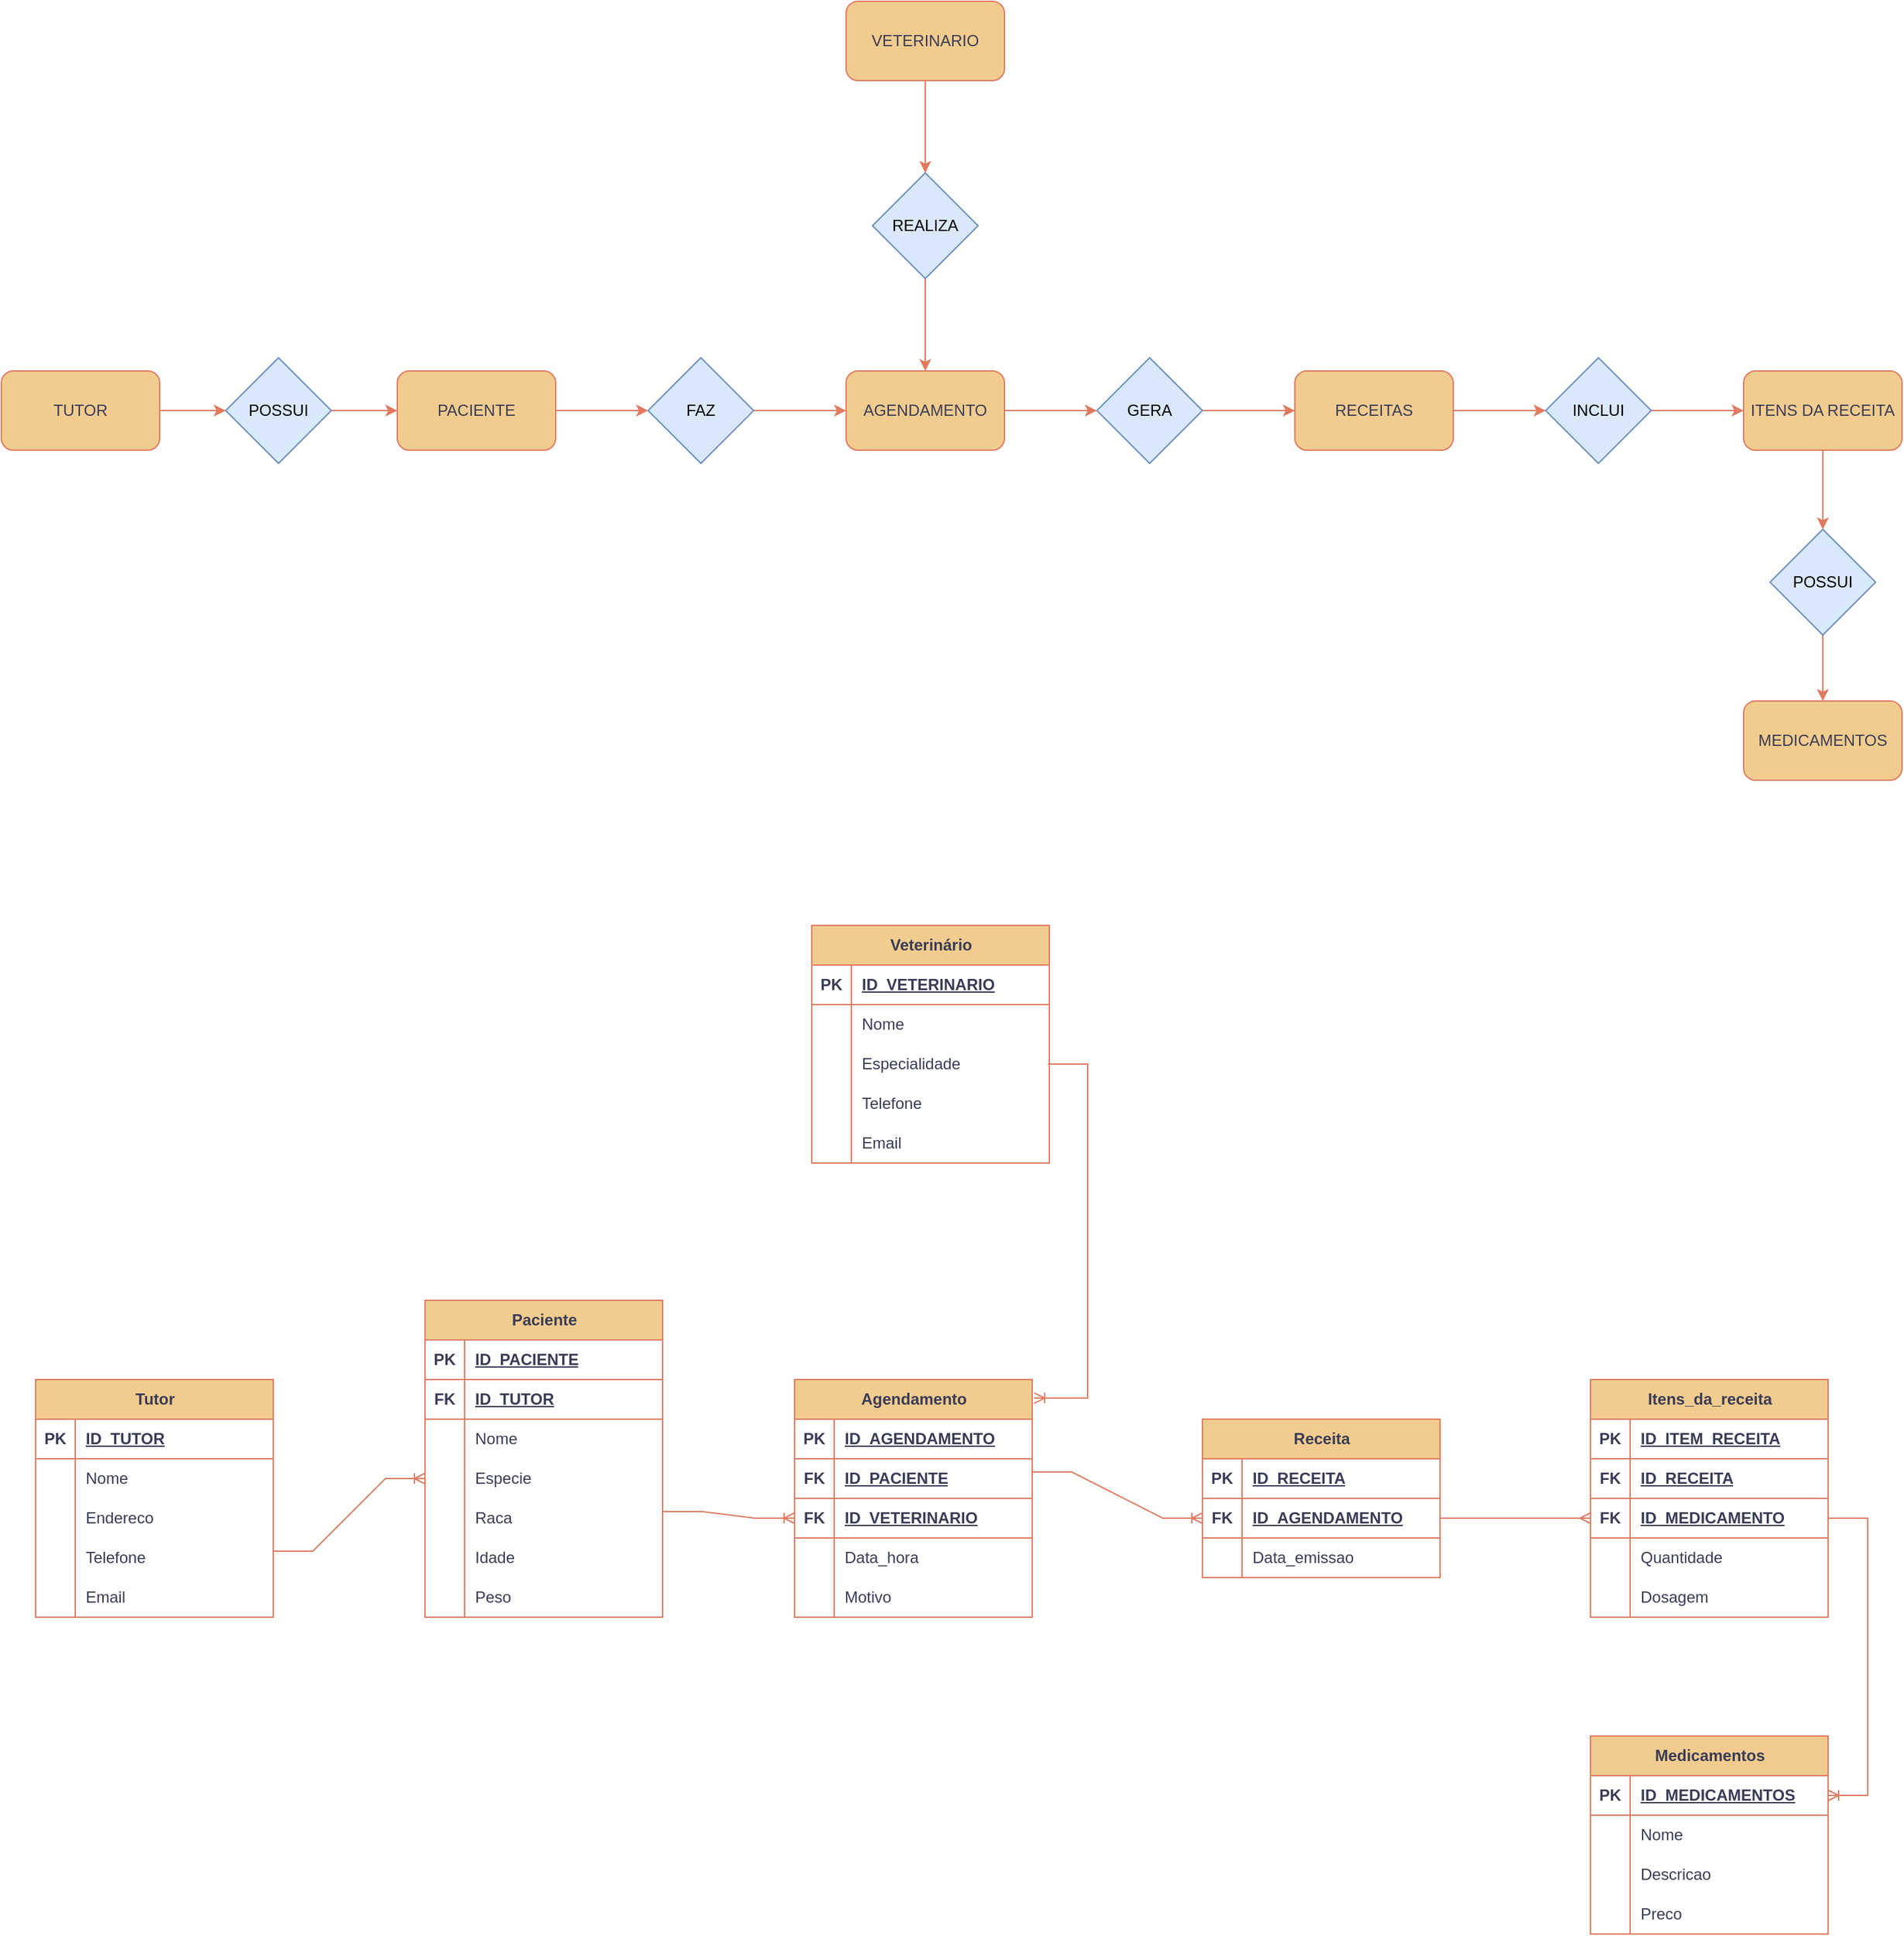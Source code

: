 <mxfile version="24.7.10">
  <diagram name="Página-1" id="kOj2aYnAn3MJNxALMvjb">
    <mxGraphModel dx="2068" dy="840" grid="1" gridSize="10" guides="1" tooltips="1" connect="1" arrows="1" fold="1" page="1" pageScale="1" pageWidth="1614" pageHeight="1613" math="0" shadow="0">
      <root>
        <mxCell id="0" />
        <mxCell id="1" parent="0" />
        <mxCell id="4D5QoEGjkqKqhnF-Knk0-1" value="Tutor" style="shape=table;startSize=30;container=1;collapsible=1;childLayout=tableLayout;fixedRows=1;rowLines=0;fontStyle=1;align=center;resizeLast=1;html=1;labelBackgroundColor=none;fillColor=#F2CC8F;strokeColor=#E07A5F;fontColor=#393C56;" vertex="1" parent="1">
          <mxGeometry x="113" y="1124" width="180" height="180" as="geometry" />
        </mxCell>
        <mxCell id="4D5QoEGjkqKqhnF-Knk0-2" value="" style="shape=tableRow;horizontal=0;startSize=0;swimlaneHead=0;swimlaneBody=0;fillColor=none;collapsible=0;dropTarget=0;points=[[0,0.5],[1,0.5]];portConstraint=eastwest;top=0;left=0;right=0;bottom=1;labelBackgroundColor=none;strokeColor=#E07A5F;fontColor=#393C56;" vertex="1" parent="4D5QoEGjkqKqhnF-Knk0-1">
          <mxGeometry y="30" width="180" height="30" as="geometry" />
        </mxCell>
        <mxCell id="4D5QoEGjkqKqhnF-Knk0-3" value="PK" style="shape=partialRectangle;connectable=0;fillColor=none;top=0;left=0;bottom=0;right=0;fontStyle=1;overflow=hidden;whiteSpace=wrap;html=1;labelBackgroundColor=none;strokeColor=#E07A5F;fontColor=#393C56;" vertex="1" parent="4D5QoEGjkqKqhnF-Knk0-2">
          <mxGeometry width="30" height="30" as="geometry">
            <mxRectangle width="30" height="30" as="alternateBounds" />
          </mxGeometry>
        </mxCell>
        <mxCell id="4D5QoEGjkqKqhnF-Knk0-4" value="ID_TUTOR" style="shape=partialRectangle;connectable=0;fillColor=none;top=0;left=0;bottom=0;right=0;align=left;spacingLeft=6;fontStyle=5;overflow=hidden;whiteSpace=wrap;html=1;labelBackgroundColor=none;strokeColor=#E07A5F;fontColor=#393C56;" vertex="1" parent="4D5QoEGjkqKqhnF-Knk0-2">
          <mxGeometry x="30" width="150" height="30" as="geometry">
            <mxRectangle width="150" height="30" as="alternateBounds" />
          </mxGeometry>
        </mxCell>
        <mxCell id="4D5QoEGjkqKqhnF-Knk0-5" value="" style="shape=tableRow;horizontal=0;startSize=0;swimlaneHead=0;swimlaneBody=0;fillColor=none;collapsible=0;dropTarget=0;points=[[0,0.5],[1,0.5]];portConstraint=eastwest;top=0;left=0;right=0;bottom=0;labelBackgroundColor=none;strokeColor=#E07A5F;fontColor=#393C56;" vertex="1" parent="4D5QoEGjkqKqhnF-Knk0-1">
          <mxGeometry y="60" width="180" height="30" as="geometry" />
        </mxCell>
        <mxCell id="4D5QoEGjkqKqhnF-Knk0-6" value="" style="shape=partialRectangle;connectable=0;fillColor=none;top=0;left=0;bottom=0;right=0;editable=1;overflow=hidden;whiteSpace=wrap;html=1;labelBackgroundColor=none;strokeColor=#E07A5F;fontColor=#393C56;" vertex="1" parent="4D5QoEGjkqKqhnF-Knk0-5">
          <mxGeometry width="30" height="30" as="geometry">
            <mxRectangle width="30" height="30" as="alternateBounds" />
          </mxGeometry>
        </mxCell>
        <mxCell id="4D5QoEGjkqKqhnF-Knk0-7" value="Nome" style="shape=partialRectangle;connectable=0;fillColor=none;top=0;left=0;bottom=0;right=0;align=left;spacingLeft=6;overflow=hidden;whiteSpace=wrap;html=1;labelBackgroundColor=none;strokeColor=#E07A5F;fontColor=#393C56;" vertex="1" parent="4D5QoEGjkqKqhnF-Knk0-5">
          <mxGeometry x="30" width="150" height="30" as="geometry">
            <mxRectangle width="150" height="30" as="alternateBounds" />
          </mxGeometry>
        </mxCell>
        <mxCell id="4D5QoEGjkqKqhnF-Knk0-8" value="" style="shape=tableRow;horizontal=0;startSize=0;swimlaneHead=0;swimlaneBody=0;fillColor=none;collapsible=0;dropTarget=0;points=[[0,0.5],[1,0.5]];portConstraint=eastwest;top=0;left=0;right=0;bottom=0;labelBackgroundColor=none;strokeColor=#E07A5F;fontColor=#393C56;" vertex="1" parent="4D5QoEGjkqKqhnF-Knk0-1">
          <mxGeometry y="90" width="180" height="30" as="geometry" />
        </mxCell>
        <mxCell id="4D5QoEGjkqKqhnF-Knk0-9" value="" style="shape=partialRectangle;connectable=0;fillColor=none;top=0;left=0;bottom=0;right=0;editable=1;overflow=hidden;whiteSpace=wrap;html=1;labelBackgroundColor=none;strokeColor=#E07A5F;fontColor=#393C56;" vertex="1" parent="4D5QoEGjkqKqhnF-Knk0-8">
          <mxGeometry width="30" height="30" as="geometry">
            <mxRectangle width="30" height="30" as="alternateBounds" />
          </mxGeometry>
        </mxCell>
        <mxCell id="4D5QoEGjkqKqhnF-Knk0-10" value="Endereco" style="shape=partialRectangle;connectable=0;fillColor=none;top=0;left=0;bottom=0;right=0;align=left;spacingLeft=6;overflow=hidden;whiteSpace=wrap;html=1;labelBackgroundColor=none;strokeColor=#E07A5F;fontColor=#393C56;" vertex="1" parent="4D5QoEGjkqKqhnF-Knk0-8">
          <mxGeometry x="30" width="150" height="30" as="geometry">
            <mxRectangle width="150" height="30" as="alternateBounds" />
          </mxGeometry>
        </mxCell>
        <mxCell id="4D5QoEGjkqKqhnF-Knk0-11" value="" style="shape=tableRow;horizontal=0;startSize=0;swimlaneHead=0;swimlaneBody=0;fillColor=none;collapsible=0;dropTarget=0;points=[[0,0.5],[1,0.5]];portConstraint=eastwest;top=0;left=0;right=0;bottom=0;labelBackgroundColor=none;strokeColor=#E07A5F;fontColor=#393C56;" vertex="1" parent="4D5QoEGjkqKqhnF-Knk0-1">
          <mxGeometry y="120" width="180" height="30" as="geometry" />
        </mxCell>
        <mxCell id="4D5QoEGjkqKqhnF-Knk0-12" value="" style="shape=partialRectangle;connectable=0;fillColor=none;top=0;left=0;bottom=0;right=0;editable=1;overflow=hidden;whiteSpace=wrap;html=1;labelBackgroundColor=none;strokeColor=#E07A5F;fontColor=#393C56;" vertex="1" parent="4D5QoEGjkqKqhnF-Knk0-11">
          <mxGeometry width="30" height="30" as="geometry">
            <mxRectangle width="30" height="30" as="alternateBounds" />
          </mxGeometry>
        </mxCell>
        <mxCell id="4D5QoEGjkqKqhnF-Knk0-13" value="Telefone" style="shape=partialRectangle;connectable=0;fillColor=none;top=0;left=0;bottom=0;right=0;align=left;spacingLeft=6;overflow=hidden;whiteSpace=wrap;html=1;labelBackgroundColor=none;strokeColor=#E07A5F;fontColor=#393C56;" vertex="1" parent="4D5QoEGjkqKqhnF-Knk0-11">
          <mxGeometry x="30" width="150" height="30" as="geometry">
            <mxRectangle width="150" height="30" as="alternateBounds" />
          </mxGeometry>
        </mxCell>
        <mxCell id="4D5QoEGjkqKqhnF-Knk0-132" value="" style="shape=tableRow;horizontal=0;startSize=0;swimlaneHead=0;swimlaneBody=0;fillColor=none;collapsible=0;dropTarget=0;points=[[0,0.5],[1,0.5]];portConstraint=eastwest;top=0;left=0;right=0;bottom=0;labelBackgroundColor=none;strokeColor=#E07A5F;fontColor=#393C56;" vertex="1" parent="4D5QoEGjkqKqhnF-Knk0-1">
          <mxGeometry y="150" width="180" height="30" as="geometry" />
        </mxCell>
        <mxCell id="4D5QoEGjkqKqhnF-Knk0-133" value="" style="shape=partialRectangle;connectable=0;fillColor=none;top=0;left=0;bottom=0;right=0;editable=1;overflow=hidden;whiteSpace=wrap;html=1;labelBackgroundColor=none;strokeColor=#E07A5F;fontColor=#393C56;" vertex="1" parent="4D5QoEGjkqKqhnF-Knk0-132">
          <mxGeometry width="30" height="30" as="geometry">
            <mxRectangle width="30" height="30" as="alternateBounds" />
          </mxGeometry>
        </mxCell>
        <mxCell id="4D5QoEGjkqKqhnF-Knk0-134" value="Email" style="shape=partialRectangle;connectable=0;fillColor=none;top=0;left=0;bottom=0;right=0;align=left;spacingLeft=6;overflow=hidden;whiteSpace=wrap;html=1;labelBackgroundColor=none;strokeColor=#E07A5F;fontColor=#393C56;" vertex="1" parent="4D5QoEGjkqKqhnF-Knk0-132">
          <mxGeometry x="30" width="150" height="30" as="geometry">
            <mxRectangle width="150" height="30" as="alternateBounds" />
          </mxGeometry>
        </mxCell>
        <mxCell id="4D5QoEGjkqKqhnF-Knk0-14" value="Paciente" style="shape=table;startSize=30;container=1;collapsible=1;childLayout=tableLayout;fixedRows=1;rowLines=0;fontStyle=1;align=center;resizeLast=1;html=1;labelBackgroundColor=none;fillColor=#F2CC8F;strokeColor=#E07A5F;fontColor=#393C56;" vertex="1" parent="1">
          <mxGeometry x="408" y="1064" width="180" height="240" as="geometry" />
        </mxCell>
        <mxCell id="4D5QoEGjkqKqhnF-Knk0-15" value="" style="shape=tableRow;horizontal=0;startSize=0;swimlaneHead=0;swimlaneBody=0;fillColor=none;collapsible=0;dropTarget=0;points=[[0,0.5],[1,0.5]];portConstraint=eastwest;top=0;left=0;right=0;bottom=1;labelBackgroundColor=none;strokeColor=#E07A5F;fontColor=#393C56;" vertex="1" parent="4D5QoEGjkqKqhnF-Knk0-14">
          <mxGeometry y="30" width="180" height="30" as="geometry" />
        </mxCell>
        <mxCell id="4D5QoEGjkqKqhnF-Knk0-16" value="PK" style="shape=partialRectangle;connectable=0;fillColor=none;top=0;left=0;bottom=0;right=0;fontStyle=1;overflow=hidden;whiteSpace=wrap;html=1;labelBackgroundColor=none;strokeColor=#E07A5F;fontColor=#393C56;" vertex="1" parent="4D5QoEGjkqKqhnF-Knk0-15">
          <mxGeometry width="30" height="30" as="geometry">
            <mxRectangle width="30" height="30" as="alternateBounds" />
          </mxGeometry>
        </mxCell>
        <mxCell id="4D5QoEGjkqKqhnF-Knk0-17" value="ID_PACIENTE" style="shape=partialRectangle;connectable=0;fillColor=none;top=0;left=0;bottom=0;right=0;align=left;spacingLeft=6;fontStyle=5;overflow=hidden;whiteSpace=wrap;html=1;labelBackgroundColor=none;strokeColor=#E07A5F;fontColor=#393C56;" vertex="1" parent="4D5QoEGjkqKqhnF-Knk0-15">
          <mxGeometry x="30" width="150" height="30" as="geometry">
            <mxRectangle width="150" height="30" as="alternateBounds" />
          </mxGeometry>
        </mxCell>
        <mxCell id="4D5QoEGjkqKqhnF-Knk0-144" value="" style="shape=tableRow;horizontal=0;startSize=0;swimlaneHead=0;swimlaneBody=0;fillColor=none;collapsible=0;dropTarget=0;points=[[0,0.5],[1,0.5]];portConstraint=eastwest;top=0;left=0;right=0;bottom=1;labelBackgroundColor=none;strokeColor=#E07A5F;fontColor=#393C56;" vertex="1" parent="4D5QoEGjkqKqhnF-Knk0-14">
          <mxGeometry y="60" width="180" height="30" as="geometry" />
        </mxCell>
        <mxCell id="4D5QoEGjkqKqhnF-Knk0-145" value="FK" style="shape=partialRectangle;connectable=0;fillColor=none;top=0;left=0;bottom=0;right=0;fontStyle=1;overflow=hidden;whiteSpace=wrap;html=1;labelBackgroundColor=none;strokeColor=#E07A5F;fontColor=#393C56;" vertex="1" parent="4D5QoEGjkqKqhnF-Knk0-144">
          <mxGeometry width="30" height="30" as="geometry">
            <mxRectangle width="30" height="30" as="alternateBounds" />
          </mxGeometry>
        </mxCell>
        <mxCell id="4D5QoEGjkqKqhnF-Knk0-146" value="ID_TUTOR" style="shape=partialRectangle;connectable=0;fillColor=none;top=0;left=0;bottom=0;right=0;align=left;spacingLeft=6;fontStyle=5;overflow=hidden;whiteSpace=wrap;html=1;labelBackgroundColor=none;strokeColor=#E07A5F;fontColor=#393C56;" vertex="1" parent="4D5QoEGjkqKqhnF-Knk0-144">
          <mxGeometry x="30" width="150" height="30" as="geometry">
            <mxRectangle width="150" height="30" as="alternateBounds" />
          </mxGeometry>
        </mxCell>
        <mxCell id="4D5QoEGjkqKqhnF-Knk0-18" value="" style="shape=tableRow;horizontal=0;startSize=0;swimlaneHead=0;swimlaneBody=0;fillColor=none;collapsible=0;dropTarget=0;points=[[0,0.5],[1,0.5]];portConstraint=eastwest;top=0;left=0;right=0;bottom=0;labelBackgroundColor=none;strokeColor=#E07A5F;fontColor=#393C56;" vertex="1" parent="4D5QoEGjkqKqhnF-Knk0-14">
          <mxGeometry y="90" width="180" height="30" as="geometry" />
        </mxCell>
        <mxCell id="4D5QoEGjkqKqhnF-Knk0-19" value="" style="shape=partialRectangle;connectable=0;fillColor=none;top=0;left=0;bottom=0;right=0;editable=1;overflow=hidden;whiteSpace=wrap;html=1;labelBackgroundColor=none;strokeColor=#E07A5F;fontColor=#393C56;" vertex="1" parent="4D5QoEGjkqKqhnF-Knk0-18">
          <mxGeometry width="30" height="30" as="geometry">
            <mxRectangle width="30" height="30" as="alternateBounds" />
          </mxGeometry>
        </mxCell>
        <mxCell id="4D5QoEGjkqKqhnF-Knk0-20" value="Nome" style="shape=partialRectangle;connectable=0;fillColor=none;top=0;left=0;bottom=0;right=0;align=left;spacingLeft=6;overflow=hidden;whiteSpace=wrap;html=1;labelBackgroundColor=none;strokeColor=#E07A5F;fontColor=#393C56;" vertex="1" parent="4D5QoEGjkqKqhnF-Knk0-18">
          <mxGeometry x="30" width="150" height="30" as="geometry">
            <mxRectangle width="150" height="30" as="alternateBounds" />
          </mxGeometry>
        </mxCell>
        <mxCell id="4D5QoEGjkqKqhnF-Knk0-21" value="" style="shape=tableRow;horizontal=0;startSize=0;swimlaneHead=0;swimlaneBody=0;fillColor=none;collapsible=0;dropTarget=0;points=[[0,0.5],[1,0.5]];portConstraint=eastwest;top=0;left=0;right=0;bottom=0;labelBackgroundColor=none;strokeColor=#E07A5F;fontColor=#393C56;" vertex="1" parent="4D5QoEGjkqKqhnF-Knk0-14">
          <mxGeometry y="120" width="180" height="30" as="geometry" />
        </mxCell>
        <mxCell id="4D5QoEGjkqKqhnF-Knk0-22" value="" style="shape=partialRectangle;connectable=0;fillColor=none;top=0;left=0;bottom=0;right=0;editable=1;overflow=hidden;whiteSpace=wrap;html=1;labelBackgroundColor=none;strokeColor=#E07A5F;fontColor=#393C56;" vertex="1" parent="4D5QoEGjkqKqhnF-Knk0-21">
          <mxGeometry width="30" height="30" as="geometry">
            <mxRectangle width="30" height="30" as="alternateBounds" />
          </mxGeometry>
        </mxCell>
        <mxCell id="4D5QoEGjkqKqhnF-Knk0-23" value="Especie" style="shape=partialRectangle;connectable=0;fillColor=none;top=0;left=0;bottom=0;right=0;align=left;spacingLeft=6;overflow=hidden;whiteSpace=wrap;html=1;labelBackgroundColor=none;strokeColor=#E07A5F;fontColor=#393C56;" vertex="1" parent="4D5QoEGjkqKqhnF-Knk0-21">
          <mxGeometry x="30" width="150" height="30" as="geometry">
            <mxRectangle width="150" height="30" as="alternateBounds" />
          </mxGeometry>
        </mxCell>
        <mxCell id="4D5QoEGjkqKqhnF-Knk0-24" value="" style="shape=tableRow;horizontal=0;startSize=0;swimlaneHead=0;swimlaneBody=0;fillColor=none;collapsible=0;dropTarget=0;points=[[0,0.5],[1,0.5]];portConstraint=eastwest;top=0;left=0;right=0;bottom=0;labelBackgroundColor=none;strokeColor=#E07A5F;fontColor=#393C56;" vertex="1" parent="4D5QoEGjkqKqhnF-Knk0-14">
          <mxGeometry y="150" width="180" height="30" as="geometry" />
        </mxCell>
        <mxCell id="4D5QoEGjkqKqhnF-Knk0-25" value="" style="shape=partialRectangle;connectable=0;fillColor=none;top=0;left=0;bottom=0;right=0;editable=1;overflow=hidden;whiteSpace=wrap;html=1;labelBackgroundColor=none;strokeColor=#E07A5F;fontColor=#393C56;" vertex="1" parent="4D5QoEGjkqKqhnF-Knk0-24">
          <mxGeometry width="30" height="30" as="geometry">
            <mxRectangle width="30" height="30" as="alternateBounds" />
          </mxGeometry>
        </mxCell>
        <mxCell id="4D5QoEGjkqKqhnF-Knk0-26" value="Raca" style="shape=partialRectangle;connectable=0;fillColor=none;top=0;left=0;bottom=0;right=0;align=left;spacingLeft=6;overflow=hidden;whiteSpace=wrap;html=1;labelBackgroundColor=none;strokeColor=#E07A5F;fontColor=#393C56;" vertex="1" parent="4D5QoEGjkqKqhnF-Knk0-24">
          <mxGeometry x="30" width="150" height="30" as="geometry">
            <mxRectangle width="150" height="30" as="alternateBounds" />
          </mxGeometry>
        </mxCell>
        <mxCell id="4D5QoEGjkqKqhnF-Knk0-135" value="" style="shape=tableRow;horizontal=0;startSize=0;swimlaneHead=0;swimlaneBody=0;fillColor=none;collapsible=0;dropTarget=0;points=[[0,0.5],[1,0.5]];portConstraint=eastwest;top=0;left=0;right=0;bottom=0;labelBackgroundColor=none;strokeColor=#E07A5F;fontColor=#393C56;" vertex="1" parent="4D5QoEGjkqKqhnF-Knk0-14">
          <mxGeometry y="180" width="180" height="30" as="geometry" />
        </mxCell>
        <mxCell id="4D5QoEGjkqKqhnF-Knk0-136" value="" style="shape=partialRectangle;connectable=0;fillColor=none;top=0;left=0;bottom=0;right=0;editable=1;overflow=hidden;whiteSpace=wrap;html=1;labelBackgroundColor=none;strokeColor=#E07A5F;fontColor=#393C56;" vertex="1" parent="4D5QoEGjkqKqhnF-Knk0-135">
          <mxGeometry width="30" height="30" as="geometry">
            <mxRectangle width="30" height="30" as="alternateBounds" />
          </mxGeometry>
        </mxCell>
        <mxCell id="4D5QoEGjkqKqhnF-Knk0-137" value="Idade&lt;span style=&quot;white-space: pre;&quot;&gt;&#x9;&lt;/span&gt;" style="shape=partialRectangle;connectable=0;fillColor=none;top=0;left=0;bottom=0;right=0;align=left;spacingLeft=6;overflow=hidden;whiteSpace=wrap;html=1;labelBackgroundColor=none;strokeColor=#E07A5F;fontColor=#393C56;" vertex="1" parent="4D5QoEGjkqKqhnF-Knk0-135">
          <mxGeometry x="30" width="150" height="30" as="geometry">
            <mxRectangle width="150" height="30" as="alternateBounds" />
          </mxGeometry>
        </mxCell>
        <mxCell id="4D5QoEGjkqKqhnF-Knk0-138" value="" style="shape=tableRow;horizontal=0;startSize=0;swimlaneHead=0;swimlaneBody=0;fillColor=none;collapsible=0;dropTarget=0;points=[[0,0.5],[1,0.5]];portConstraint=eastwest;top=0;left=0;right=0;bottom=0;labelBackgroundColor=none;strokeColor=#E07A5F;fontColor=#393C56;" vertex="1" parent="4D5QoEGjkqKqhnF-Knk0-14">
          <mxGeometry y="210" width="180" height="30" as="geometry" />
        </mxCell>
        <mxCell id="4D5QoEGjkqKqhnF-Knk0-139" value="" style="shape=partialRectangle;connectable=0;fillColor=none;top=0;left=0;bottom=0;right=0;editable=1;overflow=hidden;whiteSpace=wrap;html=1;labelBackgroundColor=none;strokeColor=#E07A5F;fontColor=#393C56;" vertex="1" parent="4D5QoEGjkqKqhnF-Knk0-138">
          <mxGeometry width="30" height="30" as="geometry">
            <mxRectangle width="30" height="30" as="alternateBounds" />
          </mxGeometry>
        </mxCell>
        <mxCell id="4D5QoEGjkqKqhnF-Knk0-140" value="Peso" style="shape=partialRectangle;connectable=0;fillColor=none;top=0;left=0;bottom=0;right=0;align=left;spacingLeft=6;overflow=hidden;whiteSpace=wrap;html=1;labelBackgroundColor=none;strokeColor=#E07A5F;fontColor=#393C56;" vertex="1" parent="4D5QoEGjkqKqhnF-Knk0-138">
          <mxGeometry x="30" width="150" height="30" as="geometry">
            <mxRectangle width="150" height="30" as="alternateBounds" />
          </mxGeometry>
        </mxCell>
        <mxCell id="4D5QoEGjkqKqhnF-Knk0-27" value="Veterinário" style="shape=table;startSize=30;container=1;collapsible=1;childLayout=tableLayout;fixedRows=1;rowLines=0;fontStyle=1;align=center;resizeLast=1;html=1;labelBackgroundColor=none;fillColor=#F2CC8F;strokeColor=#E07A5F;fontColor=#393C56;" vertex="1" parent="1">
          <mxGeometry x="701" y="780" width="180" height="180" as="geometry" />
        </mxCell>
        <mxCell id="4D5QoEGjkqKqhnF-Knk0-28" value="" style="shape=tableRow;horizontal=0;startSize=0;swimlaneHead=0;swimlaneBody=0;fillColor=none;collapsible=0;dropTarget=0;points=[[0,0.5],[1,0.5]];portConstraint=eastwest;top=0;left=0;right=0;bottom=1;labelBackgroundColor=none;strokeColor=#E07A5F;fontColor=#393C56;" vertex="1" parent="4D5QoEGjkqKqhnF-Knk0-27">
          <mxGeometry y="30" width="180" height="30" as="geometry" />
        </mxCell>
        <mxCell id="4D5QoEGjkqKqhnF-Knk0-29" value="PK" style="shape=partialRectangle;connectable=0;fillColor=none;top=0;left=0;bottom=0;right=0;fontStyle=1;overflow=hidden;whiteSpace=wrap;html=1;labelBackgroundColor=none;strokeColor=#E07A5F;fontColor=#393C56;" vertex="1" parent="4D5QoEGjkqKqhnF-Knk0-28">
          <mxGeometry width="30" height="30" as="geometry">
            <mxRectangle width="30" height="30" as="alternateBounds" />
          </mxGeometry>
        </mxCell>
        <mxCell id="4D5QoEGjkqKqhnF-Knk0-30" value="ID_VETERINARIO" style="shape=partialRectangle;connectable=0;fillColor=none;top=0;left=0;bottom=0;right=0;align=left;spacingLeft=6;fontStyle=5;overflow=hidden;whiteSpace=wrap;html=1;labelBackgroundColor=none;strokeColor=#E07A5F;fontColor=#393C56;" vertex="1" parent="4D5QoEGjkqKqhnF-Knk0-28">
          <mxGeometry x="30" width="150" height="30" as="geometry">
            <mxRectangle width="150" height="30" as="alternateBounds" />
          </mxGeometry>
        </mxCell>
        <mxCell id="4D5QoEGjkqKqhnF-Knk0-31" value="" style="shape=tableRow;horizontal=0;startSize=0;swimlaneHead=0;swimlaneBody=0;fillColor=none;collapsible=0;dropTarget=0;points=[[0,0.5],[1,0.5]];portConstraint=eastwest;top=0;left=0;right=0;bottom=0;labelBackgroundColor=none;strokeColor=#E07A5F;fontColor=#393C56;" vertex="1" parent="4D5QoEGjkqKqhnF-Knk0-27">
          <mxGeometry y="60" width="180" height="30" as="geometry" />
        </mxCell>
        <mxCell id="4D5QoEGjkqKqhnF-Knk0-32" value="" style="shape=partialRectangle;connectable=0;fillColor=none;top=0;left=0;bottom=0;right=0;editable=1;overflow=hidden;whiteSpace=wrap;html=1;labelBackgroundColor=none;strokeColor=#E07A5F;fontColor=#393C56;" vertex="1" parent="4D5QoEGjkqKqhnF-Knk0-31">
          <mxGeometry width="30" height="30" as="geometry">
            <mxRectangle width="30" height="30" as="alternateBounds" />
          </mxGeometry>
        </mxCell>
        <mxCell id="4D5QoEGjkqKqhnF-Knk0-33" value="Nome" style="shape=partialRectangle;connectable=0;fillColor=none;top=0;left=0;bottom=0;right=0;align=left;spacingLeft=6;overflow=hidden;whiteSpace=wrap;html=1;labelBackgroundColor=none;strokeColor=#E07A5F;fontColor=#393C56;" vertex="1" parent="4D5QoEGjkqKqhnF-Knk0-31">
          <mxGeometry x="30" width="150" height="30" as="geometry">
            <mxRectangle width="150" height="30" as="alternateBounds" />
          </mxGeometry>
        </mxCell>
        <mxCell id="4D5QoEGjkqKqhnF-Knk0-34" value="" style="shape=tableRow;horizontal=0;startSize=0;swimlaneHead=0;swimlaneBody=0;fillColor=none;collapsible=0;dropTarget=0;points=[[0,0.5],[1,0.5]];portConstraint=eastwest;top=0;left=0;right=0;bottom=0;labelBackgroundColor=none;strokeColor=#E07A5F;fontColor=#393C56;" vertex="1" parent="4D5QoEGjkqKqhnF-Knk0-27">
          <mxGeometry y="90" width="180" height="30" as="geometry" />
        </mxCell>
        <mxCell id="4D5QoEGjkqKqhnF-Knk0-35" value="" style="shape=partialRectangle;connectable=0;fillColor=none;top=0;left=0;bottom=0;right=0;editable=1;overflow=hidden;whiteSpace=wrap;html=1;labelBackgroundColor=none;strokeColor=#E07A5F;fontColor=#393C56;" vertex="1" parent="4D5QoEGjkqKqhnF-Knk0-34">
          <mxGeometry width="30" height="30" as="geometry">
            <mxRectangle width="30" height="30" as="alternateBounds" />
          </mxGeometry>
        </mxCell>
        <mxCell id="4D5QoEGjkqKqhnF-Knk0-36" value="Especialidade" style="shape=partialRectangle;connectable=0;fillColor=none;top=0;left=0;bottom=0;right=0;align=left;spacingLeft=6;overflow=hidden;whiteSpace=wrap;html=1;labelBackgroundColor=none;strokeColor=#E07A5F;fontColor=#393C56;" vertex="1" parent="4D5QoEGjkqKqhnF-Knk0-34">
          <mxGeometry x="30" width="150" height="30" as="geometry">
            <mxRectangle width="150" height="30" as="alternateBounds" />
          </mxGeometry>
        </mxCell>
        <mxCell id="4D5QoEGjkqKqhnF-Knk0-37" value="" style="shape=tableRow;horizontal=0;startSize=0;swimlaneHead=0;swimlaneBody=0;fillColor=none;collapsible=0;dropTarget=0;points=[[0,0.5],[1,0.5]];portConstraint=eastwest;top=0;left=0;right=0;bottom=0;labelBackgroundColor=none;strokeColor=#E07A5F;fontColor=#393C56;" vertex="1" parent="4D5QoEGjkqKqhnF-Knk0-27">
          <mxGeometry y="120" width="180" height="30" as="geometry" />
        </mxCell>
        <mxCell id="4D5QoEGjkqKqhnF-Knk0-38" value="" style="shape=partialRectangle;connectable=0;fillColor=none;top=0;left=0;bottom=0;right=0;editable=1;overflow=hidden;whiteSpace=wrap;html=1;labelBackgroundColor=none;strokeColor=#E07A5F;fontColor=#393C56;" vertex="1" parent="4D5QoEGjkqKqhnF-Knk0-37">
          <mxGeometry width="30" height="30" as="geometry">
            <mxRectangle width="30" height="30" as="alternateBounds" />
          </mxGeometry>
        </mxCell>
        <mxCell id="4D5QoEGjkqKqhnF-Knk0-39" value="Telefone" style="shape=partialRectangle;connectable=0;fillColor=none;top=0;left=0;bottom=0;right=0;align=left;spacingLeft=6;overflow=hidden;whiteSpace=wrap;html=1;labelBackgroundColor=none;strokeColor=#E07A5F;fontColor=#393C56;" vertex="1" parent="4D5QoEGjkqKqhnF-Knk0-37">
          <mxGeometry x="30" width="150" height="30" as="geometry">
            <mxRectangle width="150" height="30" as="alternateBounds" />
          </mxGeometry>
        </mxCell>
        <mxCell id="4D5QoEGjkqKqhnF-Knk0-141" value="" style="shape=tableRow;horizontal=0;startSize=0;swimlaneHead=0;swimlaneBody=0;fillColor=none;collapsible=0;dropTarget=0;points=[[0,0.5],[1,0.5]];portConstraint=eastwest;top=0;left=0;right=0;bottom=0;labelBackgroundColor=none;strokeColor=#E07A5F;fontColor=#393C56;" vertex="1" parent="4D5QoEGjkqKqhnF-Knk0-27">
          <mxGeometry y="150" width="180" height="30" as="geometry" />
        </mxCell>
        <mxCell id="4D5QoEGjkqKqhnF-Knk0-142" value="" style="shape=partialRectangle;connectable=0;fillColor=none;top=0;left=0;bottom=0;right=0;editable=1;overflow=hidden;whiteSpace=wrap;html=1;labelBackgroundColor=none;strokeColor=#E07A5F;fontColor=#393C56;" vertex="1" parent="4D5QoEGjkqKqhnF-Knk0-141">
          <mxGeometry width="30" height="30" as="geometry">
            <mxRectangle width="30" height="30" as="alternateBounds" />
          </mxGeometry>
        </mxCell>
        <mxCell id="4D5QoEGjkqKqhnF-Knk0-143" value="Email" style="shape=partialRectangle;connectable=0;fillColor=none;top=0;left=0;bottom=0;right=0;align=left;spacingLeft=6;overflow=hidden;whiteSpace=wrap;html=1;labelBackgroundColor=none;strokeColor=#E07A5F;fontColor=#393C56;" vertex="1" parent="4D5QoEGjkqKqhnF-Knk0-141">
          <mxGeometry x="30" width="150" height="30" as="geometry">
            <mxRectangle width="150" height="30" as="alternateBounds" />
          </mxGeometry>
        </mxCell>
        <mxCell id="4D5QoEGjkqKqhnF-Knk0-40" value="Agendamento" style="shape=table;startSize=30;container=1;collapsible=1;childLayout=tableLayout;fixedRows=1;rowLines=0;fontStyle=1;align=center;resizeLast=1;html=1;labelBackgroundColor=none;fillColor=#F2CC8F;strokeColor=#E07A5F;fontColor=#393C56;" vertex="1" parent="1">
          <mxGeometry x="688" y="1124" width="180" height="180" as="geometry" />
        </mxCell>
        <mxCell id="4D5QoEGjkqKqhnF-Knk0-41" value="" style="shape=tableRow;horizontal=0;startSize=0;swimlaneHead=0;swimlaneBody=0;fillColor=none;collapsible=0;dropTarget=0;points=[[0,0.5],[1,0.5]];portConstraint=eastwest;top=0;left=0;right=0;bottom=1;labelBackgroundColor=none;strokeColor=#E07A5F;fontColor=#393C56;" vertex="1" parent="4D5QoEGjkqKqhnF-Knk0-40">
          <mxGeometry y="30" width="180" height="30" as="geometry" />
        </mxCell>
        <mxCell id="4D5QoEGjkqKqhnF-Knk0-42" value="PK" style="shape=partialRectangle;connectable=0;fillColor=none;top=0;left=0;bottom=0;right=0;fontStyle=1;overflow=hidden;whiteSpace=wrap;html=1;labelBackgroundColor=none;strokeColor=#E07A5F;fontColor=#393C56;" vertex="1" parent="4D5QoEGjkqKqhnF-Knk0-41">
          <mxGeometry width="30" height="30" as="geometry">
            <mxRectangle width="30" height="30" as="alternateBounds" />
          </mxGeometry>
        </mxCell>
        <mxCell id="4D5QoEGjkqKqhnF-Knk0-43" value="ID_AGENDAMENTO" style="shape=partialRectangle;connectable=0;fillColor=none;top=0;left=0;bottom=0;right=0;align=left;spacingLeft=6;fontStyle=5;overflow=hidden;whiteSpace=wrap;html=1;labelBackgroundColor=none;strokeColor=#E07A5F;fontColor=#393C56;" vertex="1" parent="4D5QoEGjkqKqhnF-Knk0-41">
          <mxGeometry x="30" width="150" height="30" as="geometry">
            <mxRectangle width="150" height="30" as="alternateBounds" />
          </mxGeometry>
        </mxCell>
        <mxCell id="4D5QoEGjkqKqhnF-Knk0-147" value="" style="shape=tableRow;horizontal=0;startSize=0;swimlaneHead=0;swimlaneBody=0;fillColor=none;collapsible=0;dropTarget=0;points=[[0,0.5],[1,0.5]];portConstraint=eastwest;top=0;left=0;right=0;bottom=1;labelBackgroundColor=none;strokeColor=#E07A5F;fontColor=#393C56;" vertex="1" parent="4D5QoEGjkqKqhnF-Knk0-40">
          <mxGeometry y="60" width="180" height="30" as="geometry" />
        </mxCell>
        <mxCell id="4D5QoEGjkqKqhnF-Knk0-148" value="FK" style="shape=partialRectangle;connectable=0;fillColor=none;top=0;left=0;bottom=0;right=0;fontStyle=1;overflow=hidden;whiteSpace=wrap;html=1;labelBackgroundColor=none;strokeColor=#E07A5F;fontColor=#393C56;" vertex="1" parent="4D5QoEGjkqKqhnF-Knk0-147">
          <mxGeometry width="30" height="30" as="geometry">
            <mxRectangle width="30" height="30" as="alternateBounds" />
          </mxGeometry>
        </mxCell>
        <mxCell id="4D5QoEGjkqKqhnF-Knk0-149" value="ID_PACIENTE" style="shape=partialRectangle;connectable=0;fillColor=none;top=0;left=0;bottom=0;right=0;align=left;spacingLeft=6;fontStyle=5;overflow=hidden;whiteSpace=wrap;html=1;labelBackgroundColor=none;strokeColor=#E07A5F;fontColor=#393C56;" vertex="1" parent="4D5QoEGjkqKqhnF-Knk0-147">
          <mxGeometry x="30" width="150" height="30" as="geometry">
            <mxRectangle width="150" height="30" as="alternateBounds" />
          </mxGeometry>
        </mxCell>
        <mxCell id="4D5QoEGjkqKqhnF-Knk0-150" value="" style="shape=tableRow;horizontal=0;startSize=0;swimlaneHead=0;swimlaneBody=0;fillColor=none;collapsible=0;dropTarget=0;points=[[0,0.5],[1,0.5]];portConstraint=eastwest;top=0;left=0;right=0;bottom=1;labelBackgroundColor=none;strokeColor=#E07A5F;fontColor=#393C56;" vertex="1" parent="4D5QoEGjkqKqhnF-Knk0-40">
          <mxGeometry y="90" width="180" height="30" as="geometry" />
        </mxCell>
        <mxCell id="4D5QoEGjkqKqhnF-Knk0-151" value="FK" style="shape=partialRectangle;connectable=0;fillColor=none;top=0;left=0;bottom=0;right=0;fontStyle=1;overflow=hidden;whiteSpace=wrap;html=1;labelBackgroundColor=none;strokeColor=#E07A5F;fontColor=#393C56;" vertex="1" parent="4D5QoEGjkqKqhnF-Knk0-150">
          <mxGeometry width="30" height="30" as="geometry">
            <mxRectangle width="30" height="30" as="alternateBounds" />
          </mxGeometry>
        </mxCell>
        <mxCell id="4D5QoEGjkqKqhnF-Knk0-152" value="ID_VETERINARIO" style="shape=partialRectangle;connectable=0;fillColor=none;top=0;left=0;bottom=0;right=0;align=left;spacingLeft=6;fontStyle=5;overflow=hidden;whiteSpace=wrap;html=1;labelBackgroundColor=none;strokeColor=#E07A5F;fontColor=#393C56;" vertex="1" parent="4D5QoEGjkqKqhnF-Knk0-150">
          <mxGeometry x="30" width="150" height="30" as="geometry">
            <mxRectangle width="150" height="30" as="alternateBounds" />
          </mxGeometry>
        </mxCell>
        <mxCell id="4D5QoEGjkqKqhnF-Knk0-44" value="" style="shape=tableRow;horizontal=0;startSize=0;swimlaneHead=0;swimlaneBody=0;fillColor=none;collapsible=0;dropTarget=0;points=[[0,0.5],[1,0.5]];portConstraint=eastwest;top=0;left=0;right=0;bottom=0;labelBackgroundColor=none;strokeColor=#E07A5F;fontColor=#393C56;" vertex="1" parent="4D5QoEGjkqKqhnF-Knk0-40">
          <mxGeometry y="120" width="180" height="30" as="geometry" />
        </mxCell>
        <mxCell id="4D5QoEGjkqKqhnF-Knk0-45" value="" style="shape=partialRectangle;connectable=0;fillColor=none;top=0;left=0;bottom=0;right=0;editable=1;overflow=hidden;whiteSpace=wrap;html=1;labelBackgroundColor=none;strokeColor=#E07A5F;fontColor=#393C56;" vertex="1" parent="4D5QoEGjkqKqhnF-Knk0-44">
          <mxGeometry width="30" height="30" as="geometry">
            <mxRectangle width="30" height="30" as="alternateBounds" />
          </mxGeometry>
        </mxCell>
        <mxCell id="4D5QoEGjkqKqhnF-Knk0-46" value="Data_hora" style="shape=partialRectangle;connectable=0;fillColor=none;top=0;left=0;bottom=0;right=0;align=left;spacingLeft=6;overflow=hidden;whiteSpace=wrap;html=1;labelBackgroundColor=none;strokeColor=#E07A5F;fontColor=#393C56;" vertex="1" parent="4D5QoEGjkqKqhnF-Knk0-44">
          <mxGeometry x="30" width="150" height="30" as="geometry">
            <mxRectangle width="150" height="30" as="alternateBounds" />
          </mxGeometry>
        </mxCell>
        <mxCell id="4D5QoEGjkqKqhnF-Knk0-47" value="" style="shape=tableRow;horizontal=0;startSize=0;swimlaneHead=0;swimlaneBody=0;fillColor=none;collapsible=0;dropTarget=0;points=[[0,0.5],[1,0.5]];portConstraint=eastwest;top=0;left=0;right=0;bottom=0;labelBackgroundColor=none;strokeColor=#E07A5F;fontColor=#393C56;" vertex="1" parent="4D5QoEGjkqKqhnF-Knk0-40">
          <mxGeometry y="150" width="180" height="30" as="geometry" />
        </mxCell>
        <mxCell id="4D5QoEGjkqKqhnF-Knk0-48" value="" style="shape=partialRectangle;connectable=0;fillColor=none;top=0;left=0;bottom=0;right=0;editable=1;overflow=hidden;whiteSpace=wrap;html=1;labelBackgroundColor=none;strokeColor=#E07A5F;fontColor=#393C56;" vertex="1" parent="4D5QoEGjkqKqhnF-Knk0-47">
          <mxGeometry width="30" height="30" as="geometry">
            <mxRectangle width="30" height="30" as="alternateBounds" />
          </mxGeometry>
        </mxCell>
        <mxCell id="4D5QoEGjkqKqhnF-Knk0-49" value="Motivo" style="shape=partialRectangle;connectable=0;fillColor=none;top=0;left=0;bottom=0;right=0;align=left;spacingLeft=6;overflow=hidden;whiteSpace=wrap;html=1;labelBackgroundColor=none;strokeColor=#E07A5F;fontColor=#393C56;" vertex="1" parent="4D5QoEGjkqKqhnF-Knk0-47">
          <mxGeometry x="30" width="150" height="30" as="geometry">
            <mxRectangle width="150" height="30" as="alternateBounds" />
          </mxGeometry>
        </mxCell>
        <mxCell id="4D5QoEGjkqKqhnF-Knk0-53" value="Medicamentos" style="shape=table;startSize=30;container=1;collapsible=1;childLayout=tableLayout;fixedRows=1;rowLines=0;fontStyle=1;align=center;resizeLast=1;html=1;labelBackgroundColor=none;fillColor=#F2CC8F;strokeColor=#E07A5F;fontColor=#393C56;" vertex="1" parent="1">
          <mxGeometry x="1291" y="1394" width="180" height="150" as="geometry" />
        </mxCell>
        <mxCell id="4D5QoEGjkqKqhnF-Knk0-54" value="" style="shape=tableRow;horizontal=0;startSize=0;swimlaneHead=0;swimlaneBody=0;fillColor=none;collapsible=0;dropTarget=0;points=[[0,0.5],[1,0.5]];portConstraint=eastwest;top=0;left=0;right=0;bottom=1;labelBackgroundColor=none;strokeColor=#E07A5F;fontColor=#393C56;" vertex="1" parent="4D5QoEGjkqKqhnF-Knk0-53">
          <mxGeometry y="30" width="180" height="30" as="geometry" />
        </mxCell>
        <mxCell id="4D5QoEGjkqKqhnF-Knk0-55" value="PK" style="shape=partialRectangle;connectable=0;fillColor=none;top=0;left=0;bottom=0;right=0;fontStyle=1;overflow=hidden;whiteSpace=wrap;html=1;labelBackgroundColor=none;strokeColor=#E07A5F;fontColor=#393C56;" vertex="1" parent="4D5QoEGjkqKqhnF-Knk0-54">
          <mxGeometry width="30" height="30" as="geometry">
            <mxRectangle width="30" height="30" as="alternateBounds" />
          </mxGeometry>
        </mxCell>
        <mxCell id="4D5QoEGjkqKqhnF-Knk0-56" value="ID_MEDICAMENTOS" style="shape=partialRectangle;connectable=0;fillColor=none;top=0;left=0;bottom=0;right=0;align=left;spacingLeft=6;fontStyle=5;overflow=hidden;whiteSpace=wrap;html=1;labelBackgroundColor=none;strokeColor=#E07A5F;fontColor=#393C56;" vertex="1" parent="4D5QoEGjkqKqhnF-Knk0-54">
          <mxGeometry x="30" width="150" height="30" as="geometry">
            <mxRectangle width="150" height="30" as="alternateBounds" />
          </mxGeometry>
        </mxCell>
        <mxCell id="4D5QoEGjkqKqhnF-Knk0-57" value="" style="shape=tableRow;horizontal=0;startSize=0;swimlaneHead=0;swimlaneBody=0;fillColor=none;collapsible=0;dropTarget=0;points=[[0,0.5],[1,0.5]];portConstraint=eastwest;top=0;left=0;right=0;bottom=0;labelBackgroundColor=none;strokeColor=#E07A5F;fontColor=#393C56;" vertex="1" parent="4D5QoEGjkqKqhnF-Knk0-53">
          <mxGeometry y="60" width="180" height="30" as="geometry" />
        </mxCell>
        <mxCell id="4D5QoEGjkqKqhnF-Knk0-58" value="" style="shape=partialRectangle;connectable=0;fillColor=none;top=0;left=0;bottom=0;right=0;editable=1;overflow=hidden;whiteSpace=wrap;html=1;labelBackgroundColor=none;strokeColor=#E07A5F;fontColor=#393C56;" vertex="1" parent="4D5QoEGjkqKqhnF-Knk0-57">
          <mxGeometry width="30" height="30" as="geometry">
            <mxRectangle width="30" height="30" as="alternateBounds" />
          </mxGeometry>
        </mxCell>
        <mxCell id="4D5QoEGjkqKqhnF-Knk0-59" value="Nome" style="shape=partialRectangle;connectable=0;fillColor=none;top=0;left=0;bottom=0;right=0;align=left;spacingLeft=6;overflow=hidden;whiteSpace=wrap;html=1;labelBackgroundColor=none;strokeColor=#E07A5F;fontColor=#393C56;" vertex="1" parent="4D5QoEGjkqKqhnF-Knk0-57">
          <mxGeometry x="30" width="150" height="30" as="geometry">
            <mxRectangle width="150" height="30" as="alternateBounds" />
          </mxGeometry>
        </mxCell>
        <mxCell id="4D5QoEGjkqKqhnF-Knk0-60" value="" style="shape=tableRow;horizontal=0;startSize=0;swimlaneHead=0;swimlaneBody=0;fillColor=none;collapsible=0;dropTarget=0;points=[[0,0.5],[1,0.5]];portConstraint=eastwest;top=0;left=0;right=0;bottom=0;labelBackgroundColor=none;strokeColor=#E07A5F;fontColor=#393C56;" vertex="1" parent="4D5QoEGjkqKqhnF-Knk0-53">
          <mxGeometry y="90" width="180" height="30" as="geometry" />
        </mxCell>
        <mxCell id="4D5QoEGjkqKqhnF-Knk0-61" value="" style="shape=partialRectangle;connectable=0;fillColor=none;top=0;left=0;bottom=0;right=0;editable=1;overflow=hidden;whiteSpace=wrap;html=1;labelBackgroundColor=none;strokeColor=#E07A5F;fontColor=#393C56;" vertex="1" parent="4D5QoEGjkqKqhnF-Knk0-60">
          <mxGeometry width="30" height="30" as="geometry">
            <mxRectangle width="30" height="30" as="alternateBounds" />
          </mxGeometry>
        </mxCell>
        <mxCell id="4D5QoEGjkqKqhnF-Knk0-62" value="Descricao" style="shape=partialRectangle;connectable=0;fillColor=none;top=0;left=0;bottom=0;right=0;align=left;spacingLeft=6;overflow=hidden;whiteSpace=wrap;html=1;labelBackgroundColor=none;strokeColor=#E07A5F;fontColor=#393C56;" vertex="1" parent="4D5QoEGjkqKqhnF-Knk0-60">
          <mxGeometry x="30" width="150" height="30" as="geometry">
            <mxRectangle width="150" height="30" as="alternateBounds" />
          </mxGeometry>
        </mxCell>
        <mxCell id="4D5QoEGjkqKqhnF-Knk0-63" value="" style="shape=tableRow;horizontal=0;startSize=0;swimlaneHead=0;swimlaneBody=0;fillColor=none;collapsible=0;dropTarget=0;points=[[0,0.5],[1,0.5]];portConstraint=eastwest;top=0;left=0;right=0;bottom=0;labelBackgroundColor=none;strokeColor=#E07A5F;fontColor=#393C56;" vertex="1" parent="4D5QoEGjkqKqhnF-Knk0-53">
          <mxGeometry y="120" width="180" height="30" as="geometry" />
        </mxCell>
        <mxCell id="4D5QoEGjkqKqhnF-Knk0-64" value="" style="shape=partialRectangle;connectable=0;fillColor=none;top=0;left=0;bottom=0;right=0;editable=1;overflow=hidden;whiteSpace=wrap;html=1;labelBackgroundColor=none;strokeColor=#E07A5F;fontColor=#393C56;" vertex="1" parent="4D5QoEGjkqKqhnF-Knk0-63">
          <mxGeometry width="30" height="30" as="geometry">
            <mxRectangle width="30" height="30" as="alternateBounds" />
          </mxGeometry>
        </mxCell>
        <mxCell id="4D5QoEGjkqKqhnF-Knk0-65" value="Preco" style="shape=partialRectangle;connectable=0;fillColor=none;top=0;left=0;bottom=0;right=0;align=left;spacingLeft=6;overflow=hidden;whiteSpace=wrap;html=1;labelBackgroundColor=none;strokeColor=#E07A5F;fontColor=#393C56;" vertex="1" parent="4D5QoEGjkqKqhnF-Knk0-63">
          <mxGeometry x="30" width="150" height="30" as="geometry">
            <mxRectangle width="150" height="30" as="alternateBounds" />
          </mxGeometry>
        </mxCell>
        <mxCell id="4D5QoEGjkqKqhnF-Knk0-66" value="Receita" style="shape=table;startSize=30;container=1;collapsible=1;childLayout=tableLayout;fixedRows=1;rowLines=0;fontStyle=1;align=center;resizeLast=1;html=1;labelBackgroundColor=none;fillColor=#F2CC8F;strokeColor=#E07A5F;fontColor=#393C56;" vertex="1" parent="1">
          <mxGeometry x="997" y="1154" width="180" height="120" as="geometry" />
        </mxCell>
        <mxCell id="4D5QoEGjkqKqhnF-Knk0-67" value="" style="shape=tableRow;horizontal=0;startSize=0;swimlaneHead=0;swimlaneBody=0;fillColor=none;collapsible=0;dropTarget=0;points=[[0,0.5],[1,0.5]];portConstraint=eastwest;top=0;left=0;right=0;bottom=1;labelBackgroundColor=none;strokeColor=#E07A5F;fontColor=#393C56;" vertex="1" parent="4D5QoEGjkqKqhnF-Knk0-66">
          <mxGeometry y="30" width="180" height="30" as="geometry" />
        </mxCell>
        <mxCell id="4D5QoEGjkqKqhnF-Knk0-68" value="PK" style="shape=partialRectangle;connectable=0;fillColor=none;top=0;left=0;bottom=0;right=0;fontStyle=1;overflow=hidden;whiteSpace=wrap;html=1;labelBackgroundColor=none;strokeColor=#E07A5F;fontColor=#393C56;" vertex="1" parent="4D5QoEGjkqKqhnF-Knk0-67">
          <mxGeometry width="30" height="30" as="geometry">
            <mxRectangle width="30" height="30" as="alternateBounds" />
          </mxGeometry>
        </mxCell>
        <mxCell id="4D5QoEGjkqKqhnF-Knk0-69" value="ID_RECEITA" style="shape=partialRectangle;connectable=0;fillColor=none;top=0;left=0;bottom=0;right=0;align=left;spacingLeft=6;fontStyle=5;overflow=hidden;whiteSpace=wrap;html=1;labelBackgroundColor=none;strokeColor=#E07A5F;fontColor=#393C56;" vertex="1" parent="4D5QoEGjkqKqhnF-Knk0-67">
          <mxGeometry x="30" width="150" height="30" as="geometry">
            <mxRectangle width="150" height="30" as="alternateBounds" />
          </mxGeometry>
        </mxCell>
        <mxCell id="4D5QoEGjkqKqhnF-Knk0-153" value="" style="shape=tableRow;horizontal=0;startSize=0;swimlaneHead=0;swimlaneBody=0;fillColor=none;collapsible=0;dropTarget=0;points=[[0,0.5],[1,0.5]];portConstraint=eastwest;top=0;left=0;right=0;bottom=1;labelBackgroundColor=none;strokeColor=#E07A5F;fontColor=#393C56;" vertex="1" parent="4D5QoEGjkqKqhnF-Knk0-66">
          <mxGeometry y="60" width="180" height="30" as="geometry" />
        </mxCell>
        <mxCell id="4D5QoEGjkqKqhnF-Knk0-154" value="FK" style="shape=partialRectangle;connectable=0;fillColor=none;top=0;left=0;bottom=0;right=0;fontStyle=1;overflow=hidden;whiteSpace=wrap;html=1;labelBackgroundColor=none;strokeColor=#E07A5F;fontColor=#393C56;" vertex="1" parent="4D5QoEGjkqKqhnF-Knk0-153">
          <mxGeometry width="30" height="30" as="geometry">
            <mxRectangle width="30" height="30" as="alternateBounds" />
          </mxGeometry>
        </mxCell>
        <mxCell id="4D5QoEGjkqKqhnF-Knk0-155" value="ID_AGENDAMENTO" style="shape=partialRectangle;connectable=0;fillColor=none;top=0;left=0;bottom=0;right=0;align=left;spacingLeft=6;fontStyle=5;overflow=hidden;whiteSpace=wrap;html=1;labelBackgroundColor=none;strokeColor=#E07A5F;fontColor=#393C56;" vertex="1" parent="4D5QoEGjkqKqhnF-Knk0-153">
          <mxGeometry x="30" width="150" height="30" as="geometry">
            <mxRectangle width="150" height="30" as="alternateBounds" />
          </mxGeometry>
        </mxCell>
        <mxCell id="4D5QoEGjkqKqhnF-Knk0-70" value="" style="shape=tableRow;horizontal=0;startSize=0;swimlaneHead=0;swimlaneBody=0;fillColor=none;collapsible=0;dropTarget=0;points=[[0,0.5],[1,0.5]];portConstraint=eastwest;top=0;left=0;right=0;bottom=0;labelBackgroundColor=none;strokeColor=#E07A5F;fontColor=#393C56;" vertex="1" parent="4D5QoEGjkqKqhnF-Knk0-66">
          <mxGeometry y="90" width="180" height="30" as="geometry" />
        </mxCell>
        <mxCell id="4D5QoEGjkqKqhnF-Knk0-71" value="" style="shape=partialRectangle;connectable=0;fillColor=none;top=0;left=0;bottom=0;right=0;editable=1;overflow=hidden;whiteSpace=wrap;html=1;labelBackgroundColor=none;strokeColor=#E07A5F;fontColor=#393C56;" vertex="1" parent="4D5QoEGjkqKqhnF-Knk0-70">
          <mxGeometry width="30" height="30" as="geometry">
            <mxRectangle width="30" height="30" as="alternateBounds" />
          </mxGeometry>
        </mxCell>
        <mxCell id="4D5QoEGjkqKqhnF-Knk0-72" value="Data_emissao" style="shape=partialRectangle;connectable=0;fillColor=none;top=0;left=0;bottom=0;right=0;align=left;spacingLeft=6;overflow=hidden;whiteSpace=wrap;html=1;labelBackgroundColor=none;strokeColor=#E07A5F;fontColor=#393C56;" vertex="1" parent="4D5QoEGjkqKqhnF-Knk0-70">
          <mxGeometry x="30" width="150" height="30" as="geometry">
            <mxRectangle width="150" height="30" as="alternateBounds" />
          </mxGeometry>
        </mxCell>
        <mxCell id="4D5QoEGjkqKqhnF-Knk0-79" value="Itens_da_receita" style="shape=table;startSize=30;container=1;collapsible=1;childLayout=tableLayout;fixedRows=1;rowLines=0;fontStyle=1;align=center;resizeLast=1;html=1;labelBackgroundColor=none;fillColor=#F2CC8F;strokeColor=#E07A5F;fontColor=#393C56;" vertex="1" parent="1">
          <mxGeometry x="1291" y="1124" width="180" height="180" as="geometry" />
        </mxCell>
        <mxCell id="4D5QoEGjkqKqhnF-Knk0-80" value="" style="shape=tableRow;horizontal=0;startSize=0;swimlaneHead=0;swimlaneBody=0;fillColor=none;collapsible=0;dropTarget=0;points=[[0,0.5],[1,0.5]];portConstraint=eastwest;top=0;left=0;right=0;bottom=1;labelBackgroundColor=none;strokeColor=#E07A5F;fontColor=#393C56;" vertex="1" parent="4D5QoEGjkqKqhnF-Knk0-79">
          <mxGeometry y="30" width="180" height="30" as="geometry" />
        </mxCell>
        <mxCell id="4D5QoEGjkqKqhnF-Knk0-81" value="PK" style="shape=partialRectangle;connectable=0;fillColor=none;top=0;left=0;bottom=0;right=0;fontStyle=1;overflow=hidden;whiteSpace=wrap;html=1;labelBackgroundColor=none;strokeColor=#E07A5F;fontColor=#393C56;" vertex="1" parent="4D5QoEGjkqKqhnF-Knk0-80">
          <mxGeometry width="30" height="30" as="geometry">
            <mxRectangle width="30" height="30" as="alternateBounds" />
          </mxGeometry>
        </mxCell>
        <mxCell id="4D5QoEGjkqKqhnF-Knk0-82" value="ID_ITEM_RECEITA" style="shape=partialRectangle;connectable=0;fillColor=none;top=0;left=0;bottom=0;right=0;align=left;spacingLeft=6;fontStyle=5;overflow=hidden;whiteSpace=wrap;html=1;labelBackgroundColor=none;strokeColor=#E07A5F;fontColor=#393C56;" vertex="1" parent="4D5QoEGjkqKqhnF-Knk0-80">
          <mxGeometry x="30" width="150" height="30" as="geometry">
            <mxRectangle width="150" height="30" as="alternateBounds" />
          </mxGeometry>
        </mxCell>
        <mxCell id="4D5QoEGjkqKqhnF-Knk0-156" value="" style="shape=tableRow;horizontal=0;startSize=0;swimlaneHead=0;swimlaneBody=0;fillColor=none;collapsible=0;dropTarget=0;points=[[0,0.5],[1,0.5]];portConstraint=eastwest;top=0;left=0;right=0;bottom=1;labelBackgroundColor=none;strokeColor=#E07A5F;fontColor=#393C56;" vertex="1" parent="4D5QoEGjkqKqhnF-Knk0-79">
          <mxGeometry y="60" width="180" height="30" as="geometry" />
        </mxCell>
        <mxCell id="4D5QoEGjkqKqhnF-Knk0-157" value="FK" style="shape=partialRectangle;connectable=0;fillColor=none;top=0;left=0;bottom=0;right=0;fontStyle=1;overflow=hidden;whiteSpace=wrap;html=1;labelBackgroundColor=none;strokeColor=#E07A5F;fontColor=#393C56;" vertex="1" parent="4D5QoEGjkqKqhnF-Knk0-156">
          <mxGeometry width="30" height="30" as="geometry">
            <mxRectangle width="30" height="30" as="alternateBounds" />
          </mxGeometry>
        </mxCell>
        <mxCell id="4D5QoEGjkqKqhnF-Knk0-158" value="ID_RECEITA" style="shape=partialRectangle;connectable=0;fillColor=none;top=0;left=0;bottom=0;right=0;align=left;spacingLeft=6;fontStyle=5;overflow=hidden;whiteSpace=wrap;html=1;labelBackgroundColor=none;strokeColor=#E07A5F;fontColor=#393C56;" vertex="1" parent="4D5QoEGjkqKqhnF-Knk0-156">
          <mxGeometry x="30" width="150" height="30" as="geometry">
            <mxRectangle width="150" height="30" as="alternateBounds" />
          </mxGeometry>
        </mxCell>
        <mxCell id="4D5QoEGjkqKqhnF-Knk0-159" value="" style="shape=tableRow;horizontal=0;startSize=0;swimlaneHead=0;swimlaneBody=0;fillColor=none;collapsible=0;dropTarget=0;points=[[0,0.5],[1,0.5]];portConstraint=eastwest;top=0;left=0;right=0;bottom=1;labelBackgroundColor=none;strokeColor=#E07A5F;fontColor=#393C56;" vertex="1" parent="4D5QoEGjkqKqhnF-Knk0-79">
          <mxGeometry y="90" width="180" height="30" as="geometry" />
        </mxCell>
        <mxCell id="4D5QoEGjkqKqhnF-Knk0-160" value="FK" style="shape=partialRectangle;connectable=0;fillColor=none;top=0;left=0;bottom=0;right=0;fontStyle=1;overflow=hidden;whiteSpace=wrap;html=1;labelBackgroundColor=none;strokeColor=#E07A5F;fontColor=#393C56;" vertex="1" parent="4D5QoEGjkqKqhnF-Knk0-159">
          <mxGeometry width="30" height="30" as="geometry">
            <mxRectangle width="30" height="30" as="alternateBounds" />
          </mxGeometry>
        </mxCell>
        <mxCell id="4D5QoEGjkqKqhnF-Knk0-161" value="ID_MEDICAMENTO" style="shape=partialRectangle;connectable=0;fillColor=none;top=0;left=0;bottom=0;right=0;align=left;spacingLeft=6;fontStyle=5;overflow=hidden;whiteSpace=wrap;html=1;labelBackgroundColor=none;strokeColor=#E07A5F;fontColor=#393C56;" vertex="1" parent="4D5QoEGjkqKqhnF-Knk0-159">
          <mxGeometry x="30" width="150" height="30" as="geometry">
            <mxRectangle width="150" height="30" as="alternateBounds" />
          </mxGeometry>
        </mxCell>
        <mxCell id="4D5QoEGjkqKqhnF-Knk0-83" value="" style="shape=tableRow;horizontal=0;startSize=0;swimlaneHead=0;swimlaneBody=0;fillColor=none;collapsible=0;dropTarget=0;points=[[0,0.5],[1,0.5]];portConstraint=eastwest;top=0;left=0;right=0;bottom=0;labelBackgroundColor=none;strokeColor=#E07A5F;fontColor=#393C56;" vertex="1" parent="4D5QoEGjkqKqhnF-Knk0-79">
          <mxGeometry y="120" width="180" height="30" as="geometry" />
        </mxCell>
        <mxCell id="4D5QoEGjkqKqhnF-Knk0-84" value="" style="shape=partialRectangle;connectable=0;fillColor=none;top=0;left=0;bottom=0;right=0;editable=1;overflow=hidden;whiteSpace=wrap;html=1;labelBackgroundColor=none;strokeColor=#E07A5F;fontColor=#393C56;" vertex="1" parent="4D5QoEGjkqKqhnF-Knk0-83">
          <mxGeometry width="30" height="30" as="geometry">
            <mxRectangle width="30" height="30" as="alternateBounds" />
          </mxGeometry>
        </mxCell>
        <mxCell id="4D5QoEGjkqKqhnF-Knk0-85" value="Quantidade" style="shape=partialRectangle;connectable=0;fillColor=none;top=0;left=0;bottom=0;right=0;align=left;spacingLeft=6;overflow=hidden;whiteSpace=wrap;html=1;labelBackgroundColor=none;strokeColor=#E07A5F;fontColor=#393C56;" vertex="1" parent="4D5QoEGjkqKqhnF-Knk0-83">
          <mxGeometry x="30" width="150" height="30" as="geometry">
            <mxRectangle width="150" height="30" as="alternateBounds" />
          </mxGeometry>
        </mxCell>
        <mxCell id="4D5QoEGjkqKqhnF-Knk0-86" value="" style="shape=tableRow;horizontal=0;startSize=0;swimlaneHead=0;swimlaneBody=0;fillColor=none;collapsible=0;dropTarget=0;points=[[0,0.5],[1,0.5]];portConstraint=eastwest;top=0;left=0;right=0;bottom=0;labelBackgroundColor=none;strokeColor=#E07A5F;fontColor=#393C56;" vertex="1" parent="4D5QoEGjkqKqhnF-Knk0-79">
          <mxGeometry y="150" width="180" height="30" as="geometry" />
        </mxCell>
        <mxCell id="4D5QoEGjkqKqhnF-Knk0-87" value="" style="shape=partialRectangle;connectable=0;fillColor=none;top=0;left=0;bottom=0;right=0;editable=1;overflow=hidden;whiteSpace=wrap;html=1;labelBackgroundColor=none;strokeColor=#E07A5F;fontColor=#393C56;" vertex="1" parent="4D5QoEGjkqKqhnF-Knk0-86">
          <mxGeometry width="30" height="30" as="geometry">
            <mxRectangle width="30" height="30" as="alternateBounds" />
          </mxGeometry>
        </mxCell>
        <mxCell id="4D5QoEGjkqKqhnF-Knk0-88" value="Dosagem" style="shape=partialRectangle;connectable=0;fillColor=none;top=0;left=0;bottom=0;right=0;align=left;spacingLeft=6;overflow=hidden;whiteSpace=wrap;html=1;labelBackgroundColor=none;strokeColor=#E07A5F;fontColor=#393C56;" vertex="1" parent="4D5QoEGjkqKqhnF-Knk0-86">
          <mxGeometry x="30" width="150" height="30" as="geometry">
            <mxRectangle width="150" height="30" as="alternateBounds" />
          </mxGeometry>
        </mxCell>
        <mxCell id="4D5QoEGjkqKqhnF-Knk0-103" style="edgeStyle=orthogonalEdgeStyle;rounded=0;orthogonalLoop=1;jettySize=auto;html=1;entryX=0;entryY=0.5;entryDx=0;entryDy=0;labelBackgroundColor=none;strokeColor=#E07A5F;fontColor=default;" edge="1" parent="1" source="4D5QoEGjkqKqhnF-Knk0-97" target="4D5QoEGjkqKqhnF-Knk0-100">
          <mxGeometry relative="1" as="geometry" />
        </mxCell>
        <mxCell id="4D5QoEGjkqKqhnF-Knk0-97" value="TUTOR" style="rounded=1;whiteSpace=wrap;html=1;labelBackgroundColor=none;fillColor=#F2CC8F;strokeColor=#E07A5F;fontColor=#393C56;" vertex="1" parent="1">
          <mxGeometry x="87" y="360" width="120" height="60" as="geometry" />
        </mxCell>
        <mxCell id="4D5QoEGjkqKqhnF-Knk0-106" style="edgeStyle=orthogonalEdgeStyle;rounded=0;orthogonalLoop=1;jettySize=auto;html=1;entryX=0;entryY=0.5;entryDx=0;entryDy=0;labelBackgroundColor=none;strokeColor=#E07A5F;fontColor=default;" edge="1" parent="1" source="4D5QoEGjkqKqhnF-Knk0-99" target="4D5QoEGjkqKqhnF-Knk0-105">
          <mxGeometry relative="1" as="geometry" />
        </mxCell>
        <mxCell id="4D5QoEGjkqKqhnF-Knk0-99" value="PACIENTE" style="rounded=1;whiteSpace=wrap;html=1;labelBackgroundColor=none;fillColor=#F2CC8F;strokeColor=#E07A5F;fontColor=#393C56;" vertex="1" parent="1">
          <mxGeometry x="387" y="360" width="120" height="60" as="geometry" />
        </mxCell>
        <mxCell id="4D5QoEGjkqKqhnF-Knk0-104" style="edgeStyle=orthogonalEdgeStyle;rounded=0;orthogonalLoop=1;jettySize=auto;html=1;entryX=0;entryY=0.5;entryDx=0;entryDy=0;labelBackgroundColor=none;strokeColor=#E07A5F;fontColor=default;" edge="1" parent="1" source="4D5QoEGjkqKqhnF-Knk0-100" target="4D5QoEGjkqKqhnF-Knk0-99">
          <mxGeometry relative="1" as="geometry" />
        </mxCell>
        <mxCell id="4D5QoEGjkqKqhnF-Knk0-100" value="POSSUI" style="rhombus;whiteSpace=wrap;html=1;labelBackgroundColor=none;fillColor=#dae8fc;strokeColor=#6c8ebf;" vertex="1" parent="1">
          <mxGeometry x="257" y="350" width="80" height="80" as="geometry" />
        </mxCell>
        <mxCell id="4D5QoEGjkqKqhnF-Knk0-108" style="edgeStyle=orthogonalEdgeStyle;rounded=0;orthogonalLoop=1;jettySize=auto;html=1;entryX=0;entryY=0.5;entryDx=0;entryDy=0;labelBackgroundColor=none;strokeColor=#E07A5F;fontColor=default;" edge="1" parent="1" source="4D5QoEGjkqKqhnF-Knk0-105" target="4D5QoEGjkqKqhnF-Knk0-107">
          <mxGeometry relative="1" as="geometry" />
        </mxCell>
        <mxCell id="4D5QoEGjkqKqhnF-Knk0-105" value="FAZ" style="rhombus;whiteSpace=wrap;html=1;labelBackgroundColor=none;fillColor=#dae8fc;strokeColor=#6c8ebf;" vertex="1" parent="1">
          <mxGeometry x="577" y="350" width="80" height="80" as="geometry" />
        </mxCell>
        <mxCell id="4D5QoEGjkqKqhnF-Knk0-120" style="edgeStyle=orthogonalEdgeStyle;rounded=0;orthogonalLoop=1;jettySize=auto;html=1;entryX=0;entryY=0.5;entryDx=0;entryDy=0;labelBackgroundColor=none;strokeColor=#E07A5F;fontColor=default;" edge="1" parent="1" source="4D5QoEGjkqKqhnF-Knk0-107" target="4D5QoEGjkqKqhnF-Knk0-119">
          <mxGeometry relative="1" as="geometry" />
        </mxCell>
        <mxCell id="4D5QoEGjkqKqhnF-Knk0-107" value="AGENDAMENTO" style="rounded=1;whiteSpace=wrap;html=1;labelBackgroundColor=none;fillColor=#F2CC8F;strokeColor=#E07A5F;fontColor=#393C56;" vertex="1" parent="1">
          <mxGeometry x="727" y="360" width="120" height="60" as="geometry" />
        </mxCell>
        <mxCell id="4D5QoEGjkqKqhnF-Knk0-118" style="edgeStyle=orthogonalEdgeStyle;rounded=0;orthogonalLoop=1;jettySize=auto;html=1;entryX=0.5;entryY=0;entryDx=0;entryDy=0;labelBackgroundColor=none;strokeColor=#E07A5F;fontColor=default;" edge="1" parent="1" source="4D5QoEGjkqKqhnF-Knk0-109" target="4D5QoEGjkqKqhnF-Knk0-107">
          <mxGeometry relative="1" as="geometry" />
        </mxCell>
        <mxCell id="4D5QoEGjkqKqhnF-Knk0-109" value="REALIZA" style="rhombus;whiteSpace=wrap;html=1;labelBackgroundColor=none;fillColor=#dae8fc;strokeColor=#6c8ebf;" vertex="1" parent="1">
          <mxGeometry x="747" y="210" width="80" height="80" as="geometry" />
        </mxCell>
        <mxCell id="4D5QoEGjkqKqhnF-Knk0-117" style="edgeStyle=orthogonalEdgeStyle;rounded=0;orthogonalLoop=1;jettySize=auto;html=1;entryX=0.5;entryY=0;entryDx=0;entryDy=0;labelBackgroundColor=none;strokeColor=#E07A5F;fontColor=default;" edge="1" parent="1" source="4D5QoEGjkqKqhnF-Knk0-111" target="4D5QoEGjkqKqhnF-Knk0-109">
          <mxGeometry relative="1" as="geometry" />
        </mxCell>
        <mxCell id="4D5QoEGjkqKqhnF-Knk0-111" value="VETERINARIO" style="rounded=1;whiteSpace=wrap;html=1;labelBackgroundColor=none;fillColor=#F2CC8F;strokeColor=#E07A5F;fontColor=#393C56;" vertex="1" parent="1">
          <mxGeometry x="727" y="80" width="120" height="60" as="geometry" />
        </mxCell>
        <mxCell id="4D5QoEGjkqKqhnF-Knk0-122" style="edgeStyle=orthogonalEdgeStyle;rounded=0;orthogonalLoop=1;jettySize=auto;html=1;entryX=0;entryY=0.5;entryDx=0;entryDy=0;labelBackgroundColor=none;strokeColor=#E07A5F;fontColor=default;" edge="1" parent="1" source="4D5QoEGjkqKqhnF-Knk0-119" target="4D5QoEGjkqKqhnF-Knk0-121">
          <mxGeometry relative="1" as="geometry" />
        </mxCell>
        <mxCell id="4D5QoEGjkqKqhnF-Knk0-119" value="GERA" style="rhombus;whiteSpace=wrap;html=1;labelBackgroundColor=none;fillColor=#dae8fc;strokeColor=#6c8ebf;" vertex="1" parent="1">
          <mxGeometry x="917" y="350" width="80" height="80" as="geometry" />
        </mxCell>
        <mxCell id="4D5QoEGjkqKqhnF-Knk0-124" style="edgeStyle=orthogonalEdgeStyle;rounded=0;orthogonalLoop=1;jettySize=auto;html=1;entryX=0;entryY=0.5;entryDx=0;entryDy=0;labelBackgroundColor=none;strokeColor=#E07A5F;fontColor=default;" edge="1" parent="1" source="4D5QoEGjkqKqhnF-Knk0-121" target="4D5QoEGjkqKqhnF-Knk0-123">
          <mxGeometry relative="1" as="geometry" />
        </mxCell>
        <mxCell id="4D5QoEGjkqKqhnF-Knk0-121" value="RECEITAS" style="rounded=1;whiteSpace=wrap;html=1;labelBackgroundColor=none;fillColor=#F2CC8F;strokeColor=#E07A5F;fontColor=#393C56;" vertex="1" parent="1">
          <mxGeometry x="1067" y="360" width="120" height="60" as="geometry" />
        </mxCell>
        <mxCell id="4D5QoEGjkqKqhnF-Knk0-126" style="edgeStyle=orthogonalEdgeStyle;rounded=0;orthogonalLoop=1;jettySize=auto;html=1;entryX=0;entryY=0.5;entryDx=0;entryDy=0;labelBackgroundColor=none;strokeColor=#E07A5F;fontColor=default;" edge="1" parent="1" source="4D5QoEGjkqKqhnF-Knk0-123" target="4D5QoEGjkqKqhnF-Knk0-125">
          <mxGeometry relative="1" as="geometry" />
        </mxCell>
        <mxCell id="4D5QoEGjkqKqhnF-Knk0-123" value="INCLUI" style="rhombus;whiteSpace=wrap;html=1;labelBackgroundColor=none;fillColor=#dae8fc;strokeColor=#6c8ebf;" vertex="1" parent="1">
          <mxGeometry x="1257" y="350" width="80" height="80" as="geometry" />
        </mxCell>
        <mxCell id="4D5QoEGjkqKqhnF-Knk0-129" style="edgeStyle=orthogonalEdgeStyle;rounded=0;orthogonalLoop=1;jettySize=auto;html=1;entryX=0.5;entryY=0;entryDx=0;entryDy=0;labelBackgroundColor=none;strokeColor=#E07A5F;fontColor=default;" edge="1" parent="1" source="4D5QoEGjkqKqhnF-Knk0-125" target="4D5QoEGjkqKqhnF-Knk0-127">
          <mxGeometry relative="1" as="geometry" />
        </mxCell>
        <mxCell id="4D5QoEGjkqKqhnF-Knk0-125" value="ITENS DA RECEITA" style="rounded=1;whiteSpace=wrap;html=1;labelBackgroundColor=none;fillColor=#F2CC8F;strokeColor=#E07A5F;fontColor=#393C56;" vertex="1" parent="1">
          <mxGeometry x="1407" y="360" width="120" height="60" as="geometry" />
        </mxCell>
        <mxCell id="4D5QoEGjkqKqhnF-Knk0-130" style="edgeStyle=orthogonalEdgeStyle;rounded=0;orthogonalLoop=1;jettySize=auto;html=1;entryX=0.5;entryY=0;entryDx=0;entryDy=0;labelBackgroundColor=none;strokeColor=#E07A5F;fontColor=default;" edge="1" parent="1" source="4D5QoEGjkqKqhnF-Knk0-127" target="4D5QoEGjkqKqhnF-Knk0-128">
          <mxGeometry relative="1" as="geometry" />
        </mxCell>
        <mxCell id="4D5QoEGjkqKqhnF-Knk0-127" value="POSSUI" style="rhombus;whiteSpace=wrap;html=1;labelBackgroundColor=none;fillColor=#dae8fc;strokeColor=#6c8ebf;" vertex="1" parent="1">
          <mxGeometry x="1427" y="480" width="80" height="80" as="geometry" />
        </mxCell>
        <mxCell id="4D5QoEGjkqKqhnF-Knk0-128" value="MEDICAMENTOS" style="rounded=1;whiteSpace=wrap;html=1;labelBackgroundColor=none;fillColor=#F2CC8F;strokeColor=#E07A5F;fontColor=#393C56;" vertex="1" parent="1">
          <mxGeometry x="1407" y="610" width="120" height="60" as="geometry" />
        </mxCell>
        <mxCell id="4D5QoEGjkqKqhnF-Knk0-162" value="" style="edgeStyle=entityRelationEdgeStyle;fontSize=12;html=1;endArrow=ERoneToMany;rounded=0;entryX=0;entryY=0.5;entryDx=0;entryDy=0;labelBackgroundColor=none;strokeColor=#E07A5F;fontColor=default;" edge="1" parent="1" target="4D5QoEGjkqKqhnF-Knk0-21">
          <mxGeometry width="100" height="100" relative="1" as="geometry">
            <mxPoint x="293" y="1254" as="sourcePoint" />
            <mxPoint x="393" y="1154" as="targetPoint" />
          </mxGeometry>
        </mxCell>
        <mxCell id="4D5QoEGjkqKqhnF-Knk0-163" value="" style="edgeStyle=entityRelationEdgeStyle;fontSize=12;html=1;endArrow=ERoneToMany;rounded=0;entryX=0;entryY=0.5;entryDx=0;entryDy=0;labelBackgroundColor=none;strokeColor=#E07A5F;fontColor=default;" edge="1" parent="1" target="4D5QoEGjkqKqhnF-Knk0-150">
          <mxGeometry width="100" height="100" relative="1" as="geometry">
            <mxPoint x="588" y="1224" as="sourcePoint" />
            <mxPoint x="688" y="1124" as="targetPoint" />
          </mxGeometry>
        </mxCell>
        <mxCell id="4D5QoEGjkqKqhnF-Knk0-164" value="" style="edgeStyle=entityRelationEdgeStyle;fontSize=12;html=1;endArrow=ERoneToMany;rounded=0;exitX=1;exitY=0.5;exitDx=0;exitDy=0;entryX=1.008;entryY=0.078;entryDx=0;entryDy=0;entryPerimeter=0;labelBackgroundColor=none;strokeColor=#E07A5F;fontColor=default;" edge="1" parent="1" target="4D5QoEGjkqKqhnF-Knk0-40">
          <mxGeometry width="100" height="100" relative="1" as="geometry">
            <mxPoint x="880.0" y="885" as="sourcePoint" />
            <mxPoint x="911" y="1104" as="targetPoint" />
          </mxGeometry>
        </mxCell>
        <mxCell id="4D5QoEGjkqKqhnF-Knk0-165" value="" style="edgeStyle=entityRelationEdgeStyle;fontSize=12;html=1;endArrow=ERoneToMany;rounded=0;entryX=0;entryY=0.5;entryDx=0;entryDy=0;labelBackgroundColor=none;strokeColor=#E07A5F;fontColor=default;" edge="1" parent="1" target="4D5QoEGjkqKqhnF-Knk0-153">
          <mxGeometry width="100" height="100" relative="1" as="geometry">
            <mxPoint x="868" y="1194" as="sourcePoint" />
            <mxPoint x="968" y="1094" as="targetPoint" />
          </mxGeometry>
        </mxCell>
        <mxCell id="4D5QoEGjkqKqhnF-Knk0-166" value="" style="edgeStyle=entityRelationEdgeStyle;fontSize=12;html=1;endArrow=ERmany;rounded=0;entryX=0;entryY=0.5;entryDx=0;entryDy=0;exitX=1;exitY=0.5;exitDx=0;exitDy=0;labelBackgroundColor=none;strokeColor=#E07A5F;fontColor=default;" edge="1" parent="1" source="4D5QoEGjkqKqhnF-Knk0-153" target="4D5QoEGjkqKqhnF-Knk0-159">
          <mxGeometry width="100" height="100" relative="1" as="geometry">
            <mxPoint x="1151" y="1104" as="sourcePoint" />
            <mxPoint x="1271" y="1154" as="targetPoint" />
          </mxGeometry>
        </mxCell>
        <mxCell id="4D5QoEGjkqKqhnF-Knk0-167" value="" style="edgeStyle=entityRelationEdgeStyle;fontSize=12;html=1;endArrow=ERoneToMany;rounded=0;exitX=1;exitY=0.5;exitDx=0;exitDy=0;labelBackgroundColor=none;strokeColor=#E07A5F;fontColor=default;" edge="1" parent="1" source="4D5QoEGjkqKqhnF-Knk0-159" target="4D5QoEGjkqKqhnF-Knk0-54">
          <mxGeometry width="100" height="100" relative="1" as="geometry">
            <mxPoint x="1101" y="1334" as="sourcePoint" />
            <mxPoint x="1391" y="1364" as="targetPoint" />
          </mxGeometry>
        </mxCell>
      </root>
    </mxGraphModel>
  </diagram>
</mxfile>
